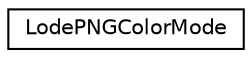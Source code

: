 digraph "Graphical Class Hierarchy"
{
 // LATEX_PDF_SIZE
  edge [fontname="Helvetica",fontsize="10",labelfontname="Helvetica",labelfontsize="10"];
  node [fontname="Helvetica",fontsize="10",shape=record];
  rankdir="LR";
  Node0 [label="LodePNGColorMode",height=0.2,width=0.4,color="black", fillcolor="white", style="filled",URL="$struct_lode_p_n_g_color_mode.html",tooltip=" "];
}
